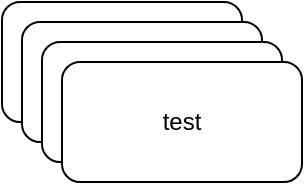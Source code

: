 <mxfile version="14.5.3" type="github"><diagram id="0ymhJ1B8lRh-yuZW-z0Z" name="? 1 ?"><mxGraphModel dx="946" dy="617" grid="1" gridSize="10" guides="1" tooltips="1" connect="1" arrows="1" fold="1" page="1" pageScale="1" pageWidth="827" pageHeight="1169" math="0" shadow="0"><root><mxCell id="0"/><mxCell id="1" parent="0"/><mxCell id="Sui9kr8RrpeB3K5PTOl0-1" value="test" style="rounded=1;whiteSpace=wrap;html=1;" parent="1" vertex="1"><mxGeometry x="240" y="200" width="120" height="60" as="geometry"/></mxCell><mxCell id="kqbqI1VeE1C1U10gDzxW-1" value="test" style="rounded=1;whiteSpace=wrap;html=1;" vertex="1" parent="1"><mxGeometry x="250" y="210" width="120" height="60" as="geometry"/></mxCell><mxCell id="kqbqI1VeE1C1U10gDzxW-2" value="test" style="rounded=1;whiteSpace=wrap;html=1;" vertex="1" parent="1"><mxGeometry x="260" y="220" width="120" height="60" as="geometry"/></mxCell><mxCell id="kqbqI1VeE1C1U10gDzxW-3" value="test" style="rounded=1;whiteSpace=wrap;html=1;" vertex="1" parent="1"><mxGeometry x="270" y="230" width="120" height="60" as="geometry"/></mxCell></root></mxGraphModel></diagram></mxfile>